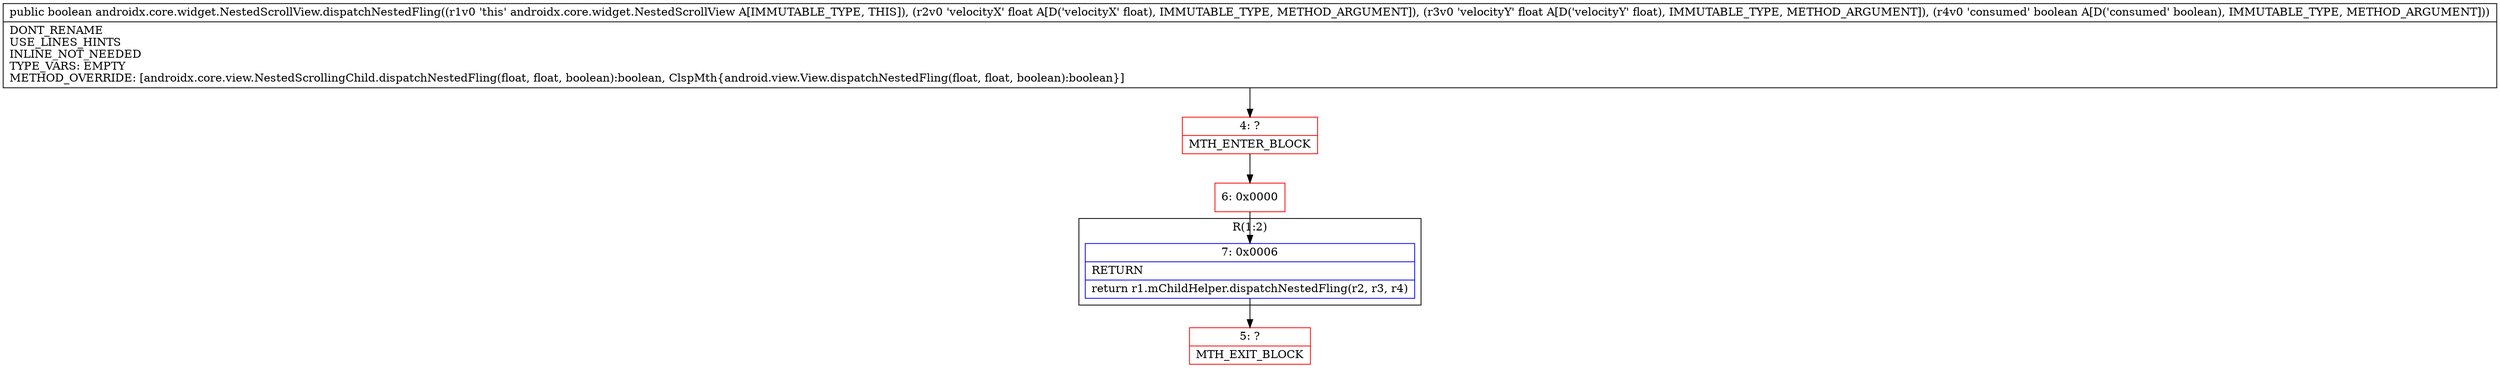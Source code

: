 digraph "CFG forandroidx.core.widget.NestedScrollView.dispatchNestedFling(FFZ)Z" {
subgraph cluster_Region_991719396 {
label = "R(1:2)";
node [shape=record,color=blue];
Node_7 [shape=record,label="{7\:\ 0x0006|RETURN\l|return r1.mChildHelper.dispatchNestedFling(r2, r3, r4)\l}"];
}
Node_4 [shape=record,color=red,label="{4\:\ ?|MTH_ENTER_BLOCK\l}"];
Node_6 [shape=record,color=red,label="{6\:\ 0x0000}"];
Node_5 [shape=record,color=red,label="{5\:\ ?|MTH_EXIT_BLOCK\l}"];
MethodNode[shape=record,label="{public boolean androidx.core.widget.NestedScrollView.dispatchNestedFling((r1v0 'this' androidx.core.widget.NestedScrollView A[IMMUTABLE_TYPE, THIS]), (r2v0 'velocityX' float A[D('velocityX' float), IMMUTABLE_TYPE, METHOD_ARGUMENT]), (r3v0 'velocityY' float A[D('velocityY' float), IMMUTABLE_TYPE, METHOD_ARGUMENT]), (r4v0 'consumed' boolean A[D('consumed' boolean), IMMUTABLE_TYPE, METHOD_ARGUMENT]))  | DONT_RENAME\lUSE_LINES_HINTS\lINLINE_NOT_NEEDED\lTYPE_VARS: EMPTY\lMETHOD_OVERRIDE: [androidx.core.view.NestedScrollingChild.dispatchNestedFling(float, float, boolean):boolean, ClspMth\{android.view.View.dispatchNestedFling(float, float, boolean):boolean\}]\l}"];
MethodNode -> Node_4;Node_7 -> Node_5;
Node_4 -> Node_6;
Node_6 -> Node_7;
}

